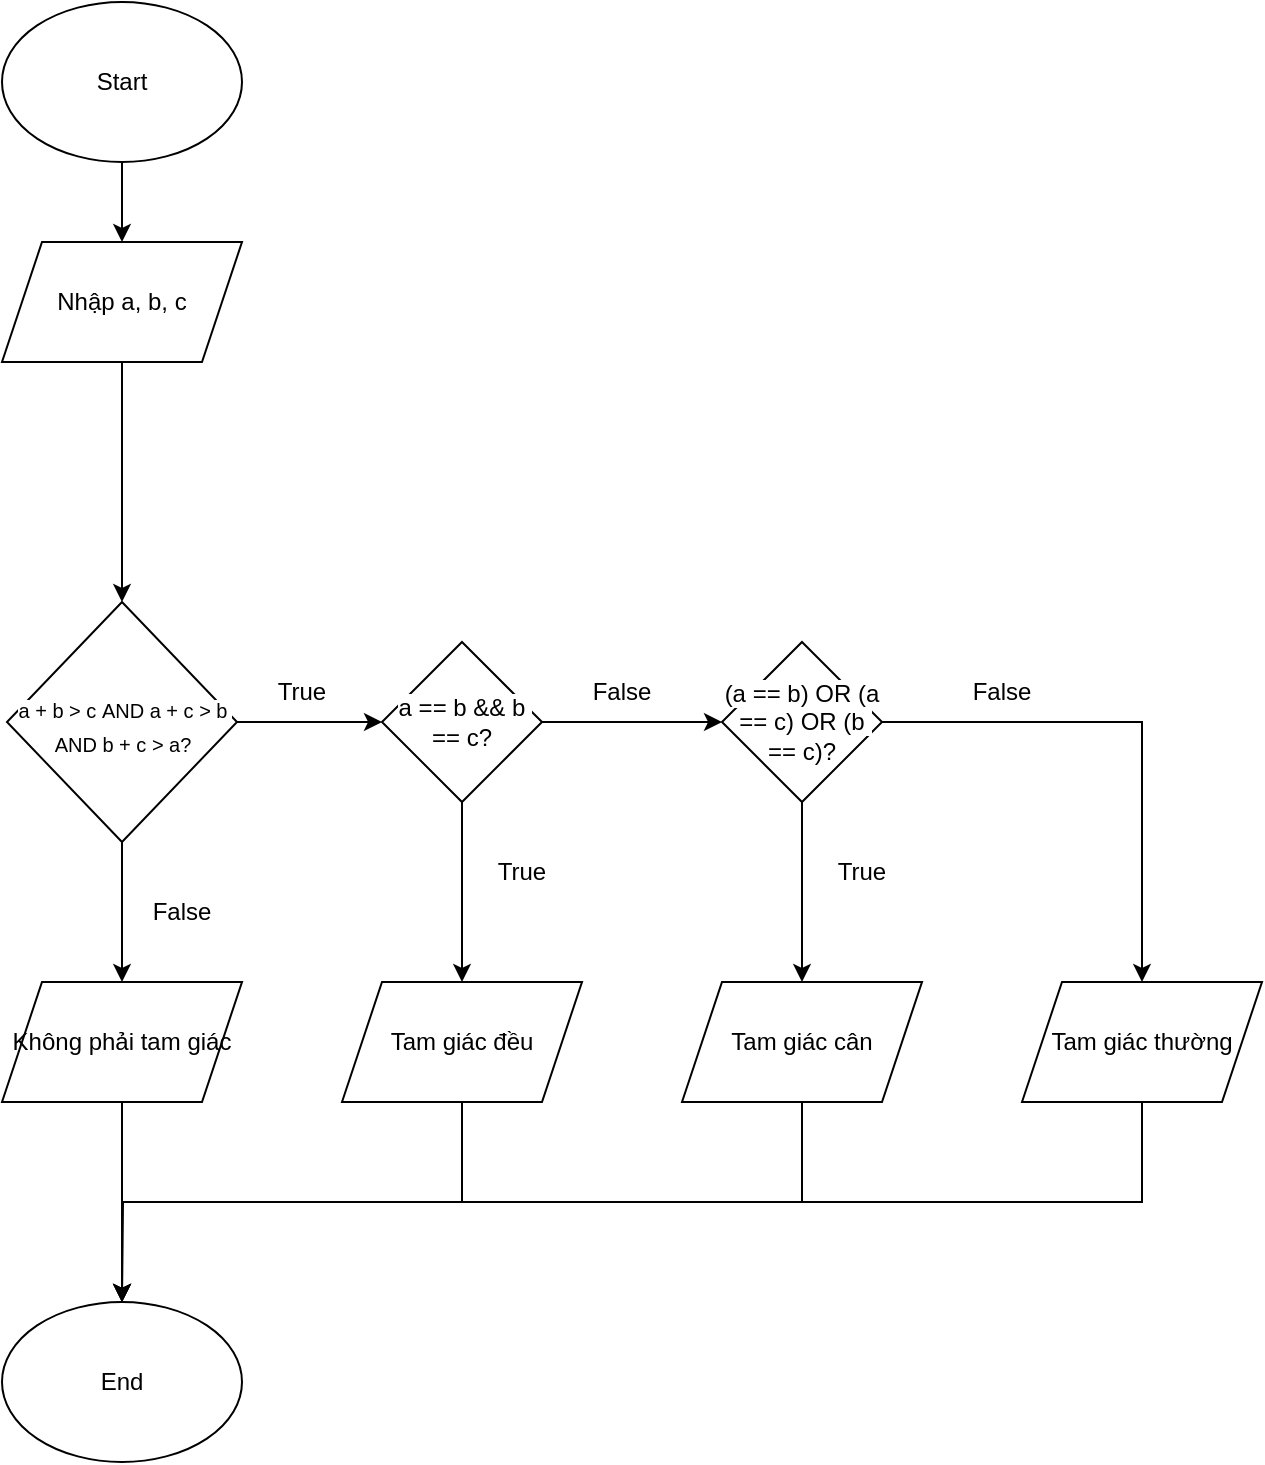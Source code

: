 <mxfile version="28.2.5">
  <diagram name="Trang-1" id="J5J4hJ8Kdzu9tDEGOZt7">
    <mxGraphModel dx="872" dy="473" grid="1" gridSize="10" guides="1" tooltips="1" connect="1" arrows="1" fold="1" page="1" pageScale="1" pageWidth="827" pageHeight="1169" math="0" shadow="0">
      <root>
        <mxCell id="0" />
        <mxCell id="1" parent="0" />
        <mxCell id="rpZnlwcgnF5Tq54ZZBH3-12" style="edgeStyle=orthogonalEdgeStyle;rounded=0;orthogonalLoop=1;jettySize=auto;html=1;exitX=0.5;exitY=1;exitDx=0;exitDy=0;entryX=0.5;entryY=0;entryDx=0;entryDy=0;" edge="1" parent="1" source="rpZnlwcgnF5Tq54ZZBH3-1" target="rpZnlwcgnF5Tq54ZZBH3-3">
          <mxGeometry relative="1" as="geometry" />
        </mxCell>
        <mxCell id="rpZnlwcgnF5Tq54ZZBH3-1" value="Start" style="ellipse;whiteSpace=wrap;html=1;" vertex="1" parent="1">
          <mxGeometry x="60" y="40" width="120" height="80" as="geometry" />
        </mxCell>
        <mxCell id="rpZnlwcgnF5Tq54ZZBH3-13" style="edgeStyle=orthogonalEdgeStyle;rounded=0;orthogonalLoop=1;jettySize=auto;html=1;exitX=0.5;exitY=1;exitDx=0;exitDy=0;entryX=0.5;entryY=0;entryDx=0;entryDy=0;" edge="1" parent="1" source="rpZnlwcgnF5Tq54ZZBH3-3" target="rpZnlwcgnF5Tq54ZZBH3-4">
          <mxGeometry relative="1" as="geometry" />
        </mxCell>
        <mxCell id="rpZnlwcgnF5Tq54ZZBH3-3" value="Nhập a, b, c" style="shape=parallelogram;perimeter=parallelogramPerimeter;whiteSpace=wrap;html=1;fixedSize=1;" vertex="1" parent="1">
          <mxGeometry x="60" y="160" width="120" height="60" as="geometry" />
        </mxCell>
        <mxCell id="rpZnlwcgnF5Tq54ZZBH3-14" style="edgeStyle=orthogonalEdgeStyle;rounded=0;orthogonalLoop=1;jettySize=auto;html=1;exitX=0.5;exitY=1;exitDx=0;exitDy=0;" edge="1" parent="1" source="rpZnlwcgnF5Tq54ZZBH3-4" target="rpZnlwcgnF5Tq54ZZBH3-5">
          <mxGeometry relative="1" as="geometry" />
        </mxCell>
        <mxCell id="rpZnlwcgnF5Tq54ZZBH3-17" style="edgeStyle=orthogonalEdgeStyle;rounded=0;orthogonalLoop=1;jettySize=auto;html=1;exitX=1;exitY=0.5;exitDx=0;exitDy=0;entryX=0;entryY=0.5;entryDx=0;entryDy=0;" edge="1" parent="1" source="rpZnlwcgnF5Tq54ZZBH3-4" target="rpZnlwcgnF5Tq54ZZBH3-6">
          <mxGeometry relative="1" as="geometry" />
        </mxCell>
        <mxCell id="rpZnlwcgnF5Tq54ZZBH3-4" value="&lt;font&gt;&lt;sub&gt;&lt;span style=&quot;box-sizing: border-box; margin: 0px; padding: 0px; font-family: Arial, sans-serif; font-variant-numeric: normal; font-variant-east-asian: normal; font-variant-alternates: normal; font-variant-position: normal; font-variant-emoji: normal; white-space-collapse: preserve; background-color: rgb(255, 255, 255);&quot;&gt;a + b &amp;gt; c&lt;/span&gt;&lt;span style=&quot;box-sizing: border-box; margin: 0px; padding: 0px; font-family: Arial, sans-serif; font-variant-numeric: normal; font-variant-east-asian: normal; font-variant-alternates: normal; font-variant-position: normal; font-variant-emoji: normal; white-space-collapse: preserve; background-color: rgb(255, 255, 255);&quot;&gt;&lt;span style=&quot;box-sizing: border-box; margin: 0px; padding: 0px; font-weight: bolder;&quot;&gt;&amp;nbsp;&lt;/span&gt;&lt;/span&gt;&lt;span style=&quot;box-sizing: border-box; margin: 0px; padding: 0px; font-family: Arial, sans-serif; font-variant-numeric: normal; font-variant-east-asian: normal; font-variant-alternates: normal; font-variant-position: normal; font-variant-emoji: normal; white-space-collapse: preserve; background-color: rgb(255, 255, 255);&quot;&gt;AND a + c &amp;gt; b AND b + c &amp;gt; a?&lt;/span&gt;&lt;/sub&gt;&lt;/font&gt;" style="rhombus;whiteSpace=wrap;html=1;align=center;" vertex="1" parent="1">
          <mxGeometry x="62.5" y="340" width="115" height="120" as="geometry" />
        </mxCell>
        <mxCell id="rpZnlwcgnF5Tq54ZZBH3-31" style="edgeStyle=orthogonalEdgeStyle;rounded=0;orthogonalLoop=1;jettySize=auto;html=1;exitX=0.5;exitY=1;exitDx=0;exitDy=0;entryX=0.5;entryY=0;entryDx=0;entryDy=0;" edge="1" parent="1" source="rpZnlwcgnF5Tq54ZZBH3-5" target="rpZnlwcgnF5Tq54ZZBH3-11">
          <mxGeometry relative="1" as="geometry" />
        </mxCell>
        <mxCell id="rpZnlwcgnF5Tq54ZZBH3-5" value="Không phải tam giác" style="shape=parallelogram;perimeter=parallelogramPerimeter;whiteSpace=wrap;html=1;fixedSize=1;" vertex="1" parent="1">
          <mxGeometry x="60" y="530" width="120" height="60" as="geometry" />
        </mxCell>
        <mxCell id="rpZnlwcgnF5Tq54ZZBH3-15" style="edgeStyle=orthogonalEdgeStyle;rounded=0;orthogonalLoop=1;jettySize=auto;html=1;exitX=0.5;exitY=1;exitDx=0;exitDy=0;entryX=0.5;entryY=0;entryDx=0;entryDy=0;" edge="1" parent="1" source="rpZnlwcgnF5Tq54ZZBH3-6" target="rpZnlwcgnF5Tq54ZZBH3-7">
          <mxGeometry relative="1" as="geometry" />
        </mxCell>
        <mxCell id="rpZnlwcgnF5Tq54ZZBH3-18" style="edgeStyle=orthogonalEdgeStyle;rounded=0;orthogonalLoop=1;jettySize=auto;html=1;exitX=1;exitY=0.5;exitDx=0;exitDy=0;entryX=0;entryY=0.5;entryDx=0;entryDy=0;" edge="1" parent="1" source="rpZnlwcgnF5Tq54ZZBH3-6" target="rpZnlwcgnF5Tq54ZZBH3-8">
          <mxGeometry relative="1" as="geometry" />
        </mxCell>
        <mxCell id="rpZnlwcgnF5Tq54ZZBH3-6" value="&lt;span style=&quot;box-sizing: border-box; margin: 0px; padding: 0px; font-family: Arial, sans-serif; text-align: start; white-space-collapse: preserve; background-color: rgb(255, 255, 255);&quot;&gt;&lt;font&gt;a == b &amp;amp;&amp;amp; b == c?&lt;/font&gt;&lt;/span&gt;" style="rhombus;whiteSpace=wrap;html=1;" vertex="1" parent="1">
          <mxGeometry x="250" y="360" width="80" height="80" as="geometry" />
        </mxCell>
        <mxCell id="rpZnlwcgnF5Tq54ZZBH3-32" style="edgeStyle=orthogonalEdgeStyle;rounded=0;orthogonalLoop=1;jettySize=auto;html=1;exitX=0.5;exitY=1;exitDx=0;exitDy=0;entryX=0.5;entryY=0;entryDx=0;entryDy=0;" edge="1" parent="1" source="rpZnlwcgnF5Tq54ZZBH3-7" target="rpZnlwcgnF5Tq54ZZBH3-11">
          <mxGeometry relative="1" as="geometry" />
        </mxCell>
        <mxCell id="rpZnlwcgnF5Tq54ZZBH3-7" value="Tam giác đều" style="shape=parallelogram;perimeter=parallelogramPerimeter;whiteSpace=wrap;html=1;fixedSize=1;" vertex="1" parent="1">
          <mxGeometry x="230" y="530" width="120" height="60" as="geometry" />
        </mxCell>
        <mxCell id="rpZnlwcgnF5Tq54ZZBH3-16" style="edgeStyle=orthogonalEdgeStyle;rounded=0;orthogonalLoop=1;jettySize=auto;html=1;exitX=0.5;exitY=1;exitDx=0;exitDy=0;entryX=0.5;entryY=0;entryDx=0;entryDy=0;" edge="1" parent="1" source="rpZnlwcgnF5Tq54ZZBH3-8" target="rpZnlwcgnF5Tq54ZZBH3-9">
          <mxGeometry relative="1" as="geometry" />
        </mxCell>
        <mxCell id="rpZnlwcgnF5Tq54ZZBH3-24" style="edgeStyle=orthogonalEdgeStyle;rounded=0;orthogonalLoop=1;jettySize=auto;html=1;exitX=1;exitY=0.5;exitDx=0;exitDy=0;entryX=0.5;entryY=0;entryDx=0;entryDy=0;" edge="1" parent="1" source="rpZnlwcgnF5Tq54ZZBH3-8" target="rpZnlwcgnF5Tq54ZZBH3-10">
          <mxGeometry relative="1" as="geometry" />
        </mxCell>
        <mxCell id="rpZnlwcgnF5Tq54ZZBH3-8" value="&lt;span style=&quot;box-sizing: border-box; margin: 0px; padding: 0px; font-family: Arial, sans-serif; text-align: start; white-space-collapse: preserve; background-color: rgb(255, 255, 255);&quot;&gt;&lt;font&gt;(a == b) OR (a == c) OR (b == c)?&lt;/font&gt;&lt;/span&gt;" style="rhombus;whiteSpace=wrap;html=1;" vertex="1" parent="1">
          <mxGeometry x="420" y="360" width="80" height="80" as="geometry" />
        </mxCell>
        <mxCell id="rpZnlwcgnF5Tq54ZZBH3-33" style="edgeStyle=orthogonalEdgeStyle;rounded=0;orthogonalLoop=1;jettySize=auto;html=1;exitX=0.5;exitY=1;exitDx=0;exitDy=0;entryX=0.5;entryY=0;entryDx=0;entryDy=0;" edge="1" parent="1" source="rpZnlwcgnF5Tq54ZZBH3-9" target="rpZnlwcgnF5Tq54ZZBH3-11">
          <mxGeometry relative="1" as="geometry" />
        </mxCell>
        <mxCell id="rpZnlwcgnF5Tq54ZZBH3-9" value="Tam giác cân" style="shape=parallelogram;perimeter=parallelogramPerimeter;whiteSpace=wrap;html=1;fixedSize=1;" vertex="1" parent="1">
          <mxGeometry x="400" y="530" width="120" height="60" as="geometry" />
        </mxCell>
        <mxCell id="rpZnlwcgnF5Tq54ZZBH3-34" style="edgeStyle=orthogonalEdgeStyle;rounded=0;orthogonalLoop=1;jettySize=auto;html=1;exitX=0.5;exitY=1;exitDx=0;exitDy=0;" edge="1" parent="1" source="rpZnlwcgnF5Tq54ZZBH3-10">
          <mxGeometry relative="1" as="geometry">
            <mxPoint x="120" y="690" as="targetPoint" />
          </mxGeometry>
        </mxCell>
        <mxCell id="rpZnlwcgnF5Tq54ZZBH3-10" value="Tam giác thường" style="shape=parallelogram;perimeter=parallelogramPerimeter;whiteSpace=wrap;html=1;fixedSize=1;" vertex="1" parent="1">
          <mxGeometry x="570" y="530" width="120" height="60" as="geometry" />
        </mxCell>
        <mxCell id="rpZnlwcgnF5Tq54ZZBH3-11" value="End" style="ellipse;whiteSpace=wrap;html=1;" vertex="1" parent="1">
          <mxGeometry x="60" y="690" width="120" height="80" as="geometry" />
        </mxCell>
        <mxCell id="rpZnlwcgnF5Tq54ZZBH3-25" value="False" style="text;html=1;align=center;verticalAlign=middle;whiteSpace=wrap;rounded=0;" vertex="1" parent="1">
          <mxGeometry x="120" y="480" width="60" height="30" as="geometry" />
        </mxCell>
        <mxCell id="rpZnlwcgnF5Tq54ZZBH3-26" value="False" style="text;html=1;align=center;verticalAlign=middle;whiteSpace=wrap;rounded=0;" vertex="1" parent="1">
          <mxGeometry x="340" y="370" width="60" height="30" as="geometry" />
        </mxCell>
        <mxCell id="rpZnlwcgnF5Tq54ZZBH3-27" value="False" style="text;html=1;align=center;verticalAlign=middle;whiteSpace=wrap;rounded=0;" vertex="1" parent="1">
          <mxGeometry x="530" y="370" width="60" height="30" as="geometry" />
        </mxCell>
        <mxCell id="rpZnlwcgnF5Tq54ZZBH3-28" value="True" style="text;html=1;align=center;verticalAlign=middle;whiteSpace=wrap;rounded=0;" vertex="1" parent="1">
          <mxGeometry x="180" y="370" width="60" height="30" as="geometry" />
        </mxCell>
        <mxCell id="rpZnlwcgnF5Tq54ZZBH3-29" value="True" style="text;html=1;align=center;verticalAlign=middle;whiteSpace=wrap;rounded=0;" vertex="1" parent="1">
          <mxGeometry x="290" y="460" width="60" height="30" as="geometry" />
        </mxCell>
        <mxCell id="rpZnlwcgnF5Tq54ZZBH3-30" value="True" style="text;html=1;align=center;verticalAlign=middle;whiteSpace=wrap;rounded=0;" vertex="1" parent="1">
          <mxGeometry x="460" y="460" width="60" height="30" as="geometry" />
        </mxCell>
      </root>
    </mxGraphModel>
  </diagram>
</mxfile>
